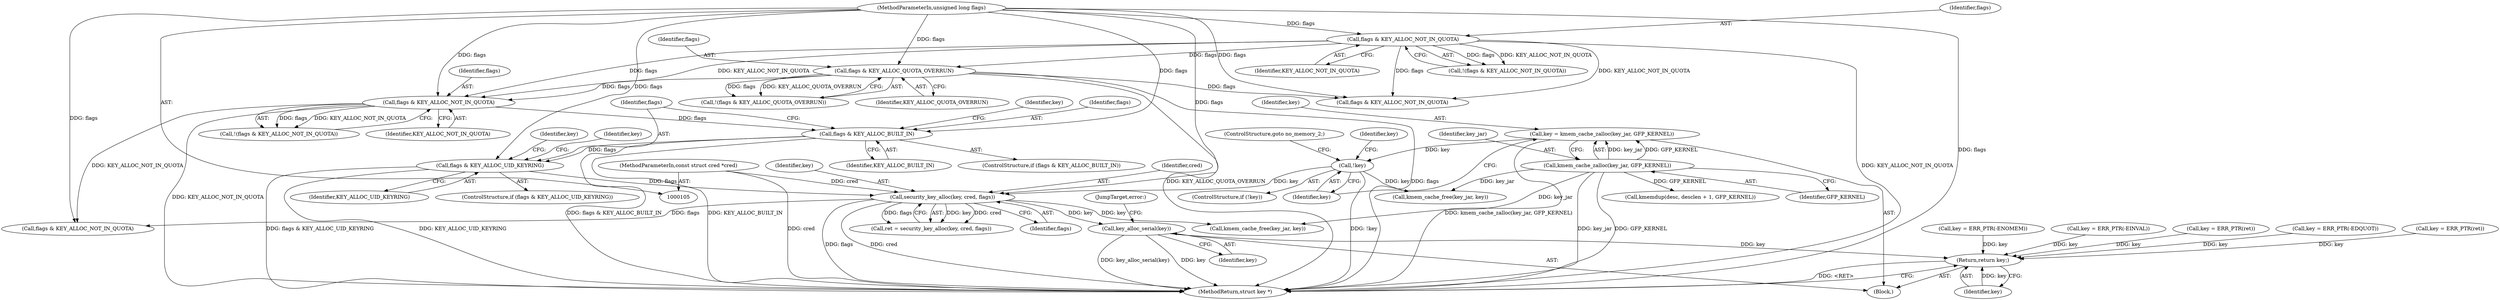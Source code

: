 digraph "0_linux_237bbd29f7a049d310d907f4b2716a7feef9abf3@pointer" {
"1000407" [label="(Call,key_alloc_serial(key))"];
"1000393" [label="(Call,security_key_alloc(key, cred, flags))"];
"1000258" [label="(Call,!key)"];
"1000252" [label="(Call,key = kmem_cache_zalloc(key_jar, GFP_KERNEL))"];
"1000254" [label="(Call,kmem_cache_zalloc(key_jar, GFP_KERNEL))"];
"1000110" [label="(MethodParameterIn,const struct cred *cred)"];
"1000376" [label="(Call,flags & KEY_ALLOC_UID_KEYRING)"];
"1000365" [label="(Call,flags & KEY_ALLOC_BUILT_IN)"];
"1000354" [label="(Call,flags & KEY_ALLOC_NOT_IN_QUOTA)"];
"1000178" [label="(Call,flags & KEY_ALLOC_NOT_IN_QUOTA)"];
"1000112" [label="(MethodParameterIn,unsigned long flags)"];
"1000207" [label="(Call,flags & KEY_ALLOC_QUOTA_OVERRUN)"];
"1000410" [label="(Return,return key;)"];
"1000354" [label="(Call,flags & KEY_ALLOC_NOT_IN_QUOTA)"];
"1000274" [label="(Call,kmemdup(desc, desclen + 1, GFP_KERNEL))"];
"1000459" [label="(Call,flags & KEY_ALLOC_NOT_IN_QUOTA)"];
"1000150" [label="(Call,key = ERR_PTR(ret))"];
"1000370" [label="(Identifier,key)"];
"1000422" [label="(Call,flags & KEY_ALLOC_NOT_IN_QUOTA)"];
"1000393" [label="(Call,security_key_alloc(key, cred, flags))"];
"1000378" [label="(Identifier,KEY_ALLOC_UID_KEYRING)"];
"1000257" [label="(ControlStructure,if (!key))"];
"1000365" [label="(Call,flags & KEY_ALLOC_BUILT_IN)"];
"1000177" [label="(Call,!(flags & KEY_ALLOC_NOT_IN_QUOTA))"];
"1000376" [label="(Call,flags & KEY_ALLOC_UID_KEYRING)"];
"1000395" [label="(Identifier,cred)"];
"1000394" [label="(Identifier,key)"];
"1000179" [label="(Identifier,flags)"];
"1000499" [label="(Call,key = ERR_PTR(-EDQUOT))"];
"1000447" [label="(Call,key = ERR_PTR(ret))"];
"1000256" [label="(Identifier,GFP_KERNEL)"];
"1000209" [label="(Identifier,KEY_ALLOC_QUOTA_OVERRUN)"];
"1000377" [label="(Identifier,flags)"];
"1000367" [label="(Identifier,KEY_ALLOC_BUILT_IN)"];
"1000264" [label="(Identifier,key)"];
"1000407" [label="(Call,key_alloc_serial(key))"];
"1000254" [label="(Call,kmem_cache_zalloc(key_jar, GFP_KERNEL))"];
"1000364" [label="(ControlStructure,if (flags & KEY_ALLOC_BUILT_IN))"];
"1000391" [label="(Call,ret = security_key_alloc(key, cred, flags))"];
"1000206" [label="(Call,!(flags & KEY_ALLOC_QUOTA_OVERRUN))"];
"1000396" [label="(Identifier,flags)"];
"1000417" [label="(Call,kmem_cache_free(key_jar, key))"];
"1000258" [label="(Call,!key)"];
"1000410" [label="(Return,return key;)"];
"1000110" [label="(MethodParameterIn,const struct cred *cred)"];
"1000366" [label="(Identifier,flags)"];
"1000260" [label="(ControlStructure,goto no_memory_2;)"];
"1000381" [label="(Identifier,key)"];
"1000178" [label="(Call,flags & KEY_ALLOC_NOT_IN_QUOTA)"];
"1000411" [label="(Identifier,key)"];
"1000112" [label="(MethodParameterIn,unsigned long flags)"];
"1000208" [label="(Identifier,flags)"];
"1000114" [label="(Block,)"];
"1000485" [label="(Call,key = ERR_PTR(-ENOMEM))"];
"1000375" [label="(ControlStructure,if (flags & KEY_ALLOC_UID_KEYRING))"];
"1000408" [label="(Identifier,key)"];
"1000355" [label="(Identifier,flags)"];
"1000259" [label="(Identifier,key)"];
"1000453" [label="(Call,kmem_cache_free(key_jar, key))"];
"1000180" [label="(Identifier,KEY_ALLOC_NOT_IN_QUOTA)"];
"1000409" [label="(JumpTarget,error:)"];
"1000356" [label="(Identifier,KEY_ALLOC_NOT_IN_QUOTA)"];
"1000505" [label="(MethodReturn,struct key *)"];
"1000252" [label="(Call,key = kmem_cache_zalloc(key_jar, GFP_KERNEL))"];
"1000253" [label="(Identifier,key)"];
"1000353" [label="(Call,!(flags & KEY_ALLOC_NOT_IN_QUOTA))"];
"1000207" [label="(Call,flags & KEY_ALLOC_QUOTA_OVERRUN)"];
"1000123" [label="(Call,key = ERR_PTR(-EINVAL))"];
"1000388" [label="(Identifier,key)"];
"1000255" [label="(Identifier,key_jar)"];
"1000407" -> "1000114"  [label="AST: "];
"1000407" -> "1000408"  [label="CFG: "];
"1000408" -> "1000407"  [label="AST: "];
"1000409" -> "1000407"  [label="CFG: "];
"1000407" -> "1000505"  [label="DDG: key_alloc_serial(key)"];
"1000407" -> "1000505"  [label="DDG: key"];
"1000393" -> "1000407"  [label="DDG: key"];
"1000407" -> "1000410"  [label="DDG: key"];
"1000393" -> "1000391"  [label="AST: "];
"1000393" -> "1000396"  [label="CFG: "];
"1000394" -> "1000393"  [label="AST: "];
"1000395" -> "1000393"  [label="AST: "];
"1000396" -> "1000393"  [label="AST: "];
"1000391" -> "1000393"  [label="CFG: "];
"1000393" -> "1000505"  [label="DDG: flags"];
"1000393" -> "1000505"  [label="DDG: cred"];
"1000393" -> "1000391"  [label="DDG: key"];
"1000393" -> "1000391"  [label="DDG: cred"];
"1000393" -> "1000391"  [label="DDG: flags"];
"1000258" -> "1000393"  [label="DDG: key"];
"1000110" -> "1000393"  [label="DDG: cred"];
"1000376" -> "1000393"  [label="DDG: flags"];
"1000112" -> "1000393"  [label="DDG: flags"];
"1000393" -> "1000417"  [label="DDG: key"];
"1000393" -> "1000422"  [label="DDG: flags"];
"1000258" -> "1000257"  [label="AST: "];
"1000258" -> "1000259"  [label="CFG: "];
"1000259" -> "1000258"  [label="AST: "];
"1000260" -> "1000258"  [label="CFG: "];
"1000264" -> "1000258"  [label="CFG: "];
"1000258" -> "1000505"  [label="DDG: !key"];
"1000252" -> "1000258"  [label="DDG: key"];
"1000258" -> "1000453"  [label="DDG: key"];
"1000252" -> "1000114"  [label="AST: "];
"1000252" -> "1000254"  [label="CFG: "];
"1000253" -> "1000252"  [label="AST: "];
"1000254" -> "1000252"  [label="AST: "];
"1000259" -> "1000252"  [label="CFG: "];
"1000252" -> "1000505"  [label="DDG: kmem_cache_zalloc(key_jar, GFP_KERNEL)"];
"1000254" -> "1000252"  [label="DDG: key_jar"];
"1000254" -> "1000252"  [label="DDG: GFP_KERNEL"];
"1000254" -> "1000256"  [label="CFG: "];
"1000255" -> "1000254"  [label="AST: "];
"1000256" -> "1000254"  [label="AST: "];
"1000254" -> "1000505"  [label="DDG: key_jar"];
"1000254" -> "1000505"  [label="DDG: GFP_KERNEL"];
"1000254" -> "1000274"  [label="DDG: GFP_KERNEL"];
"1000254" -> "1000417"  [label="DDG: key_jar"];
"1000254" -> "1000453"  [label="DDG: key_jar"];
"1000110" -> "1000105"  [label="AST: "];
"1000110" -> "1000505"  [label="DDG: cred"];
"1000376" -> "1000375"  [label="AST: "];
"1000376" -> "1000378"  [label="CFG: "];
"1000377" -> "1000376"  [label="AST: "];
"1000378" -> "1000376"  [label="AST: "];
"1000381" -> "1000376"  [label="CFG: "];
"1000388" -> "1000376"  [label="CFG: "];
"1000376" -> "1000505"  [label="DDG: flags & KEY_ALLOC_UID_KEYRING"];
"1000376" -> "1000505"  [label="DDG: KEY_ALLOC_UID_KEYRING"];
"1000365" -> "1000376"  [label="DDG: flags"];
"1000112" -> "1000376"  [label="DDG: flags"];
"1000365" -> "1000364"  [label="AST: "];
"1000365" -> "1000367"  [label="CFG: "];
"1000366" -> "1000365"  [label="AST: "];
"1000367" -> "1000365"  [label="AST: "];
"1000370" -> "1000365"  [label="CFG: "];
"1000377" -> "1000365"  [label="CFG: "];
"1000365" -> "1000505"  [label="DDG: flags & KEY_ALLOC_BUILT_IN"];
"1000365" -> "1000505"  [label="DDG: KEY_ALLOC_BUILT_IN"];
"1000354" -> "1000365"  [label="DDG: flags"];
"1000112" -> "1000365"  [label="DDG: flags"];
"1000354" -> "1000353"  [label="AST: "];
"1000354" -> "1000356"  [label="CFG: "];
"1000355" -> "1000354"  [label="AST: "];
"1000356" -> "1000354"  [label="AST: "];
"1000353" -> "1000354"  [label="CFG: "];
"1000354" -> "1000505"  [label="DDG: KEY_ALLOC_NOT_IN_QUOTA"];
"1000354" -> "1000353"  [label="DDG: flags"];
"1000354" -> "1000353"  [label="DDG: KEY_ALLOC_NOT_IN_QUOTA"];
"1000178" -> "1000354"  [label="DDG: flags"];
"1000178" -> "1000354"  [label="DDG: KEY_ALLOC_NOT_IN_QUOTA"];
"1000207" -> "1000354"  [label="DDG: flags"];
"1000112" -> "1000354"  [label="DDG: flags"];
"1000354" -> "1000422"  [label="DDG: KEY_ALLOC_NOT_IN_QUOTA"];
"1000178" -> "1000177"  [label="AST: "];
"1000178" -> "1000180"  [label="CFG: "];
"1000179" -> "1000178"  [label="AST: "];
"1000180" -> "1000178"  [label="AST: "];
"1000177" -> "1000178"  [label="CFG: "];
"1000178" -> "1000505"  [label="DDG: KEY_ALLOC_NOT_IN_QUOTA"];
"1000178" -> "1000177"  [label="DDG: flags"];
"1000178" -> "1000177"  [label="DDG: KEY_ALLOC_NOT_IN_QUOTA"];
"1000112" -> "1000178"  [label="DDG: flags"];
"1000178" -> "1000207"  [label="DDG: flags"];
"1000178" -> "1000459"  [label="DDG: flags"];
"1000178" -> "1000459"  [label="DDG: KEY_ALLOC_NOT_IN_QUOTA"];
"1000112" -> "1000105"  [label="AST: "];
"1000112" -> "1000505"  [label="DDG: flags"];
"1000112" -> "1000207"  [label="DDG: flags"];
"1000112" -> "1000422"  [label="DDG: flags"];
"1000112" -> "1000459"  [label="DDG: flags"];
"1000207" -> "1000206"  [label="AST: "];
"1000207" -> "1000209"  [label="CFG: "];
"1000208" -> "1000207"  [label="AST: "];
"1000209" -> "1000207"  [label="AST: "];
"1000206" -> "1000207"  [label="CFG: "];
"1000207" -> "1000505"  [label="DDG: KEY_ALLOC_QUOTA_OVERRUN"];
"1000207" -> "1000505"  [label="DDG: flags"];
"1000207" -> "1000206"  [label="DDG: flags"];
"1000207" -> "1000206"  [label="DDG: KEY_ALLOC_QUOTA_OVERRUN"];
"1000207" -> "1000459"  [label="DDG: flags"];
"1000410" -> "1000114"  [label="AST: "];
"1000410" -> "1000411"  [label="CFG: "];
"1000411" -> "1000410"  [label="AST: "];
"1000505" -> "1000410"  [label="CFG: "];
"1000410" -> "1000505"  [label="DDG: <RET>"];
"1000411" -> "1000410"  [label="DDG: key"];
"1000485" -> "1000410"  [label="DDG: key"];
"1000150" -> "1000410"  [label="DDG: key"];
"1000499" -> "1000410"  [label="DDG: key"];
"1000447" -> "1000410"  [label="DDG: key"];
"1000123" -> "1000410"  [label="DDG: key"];
}
